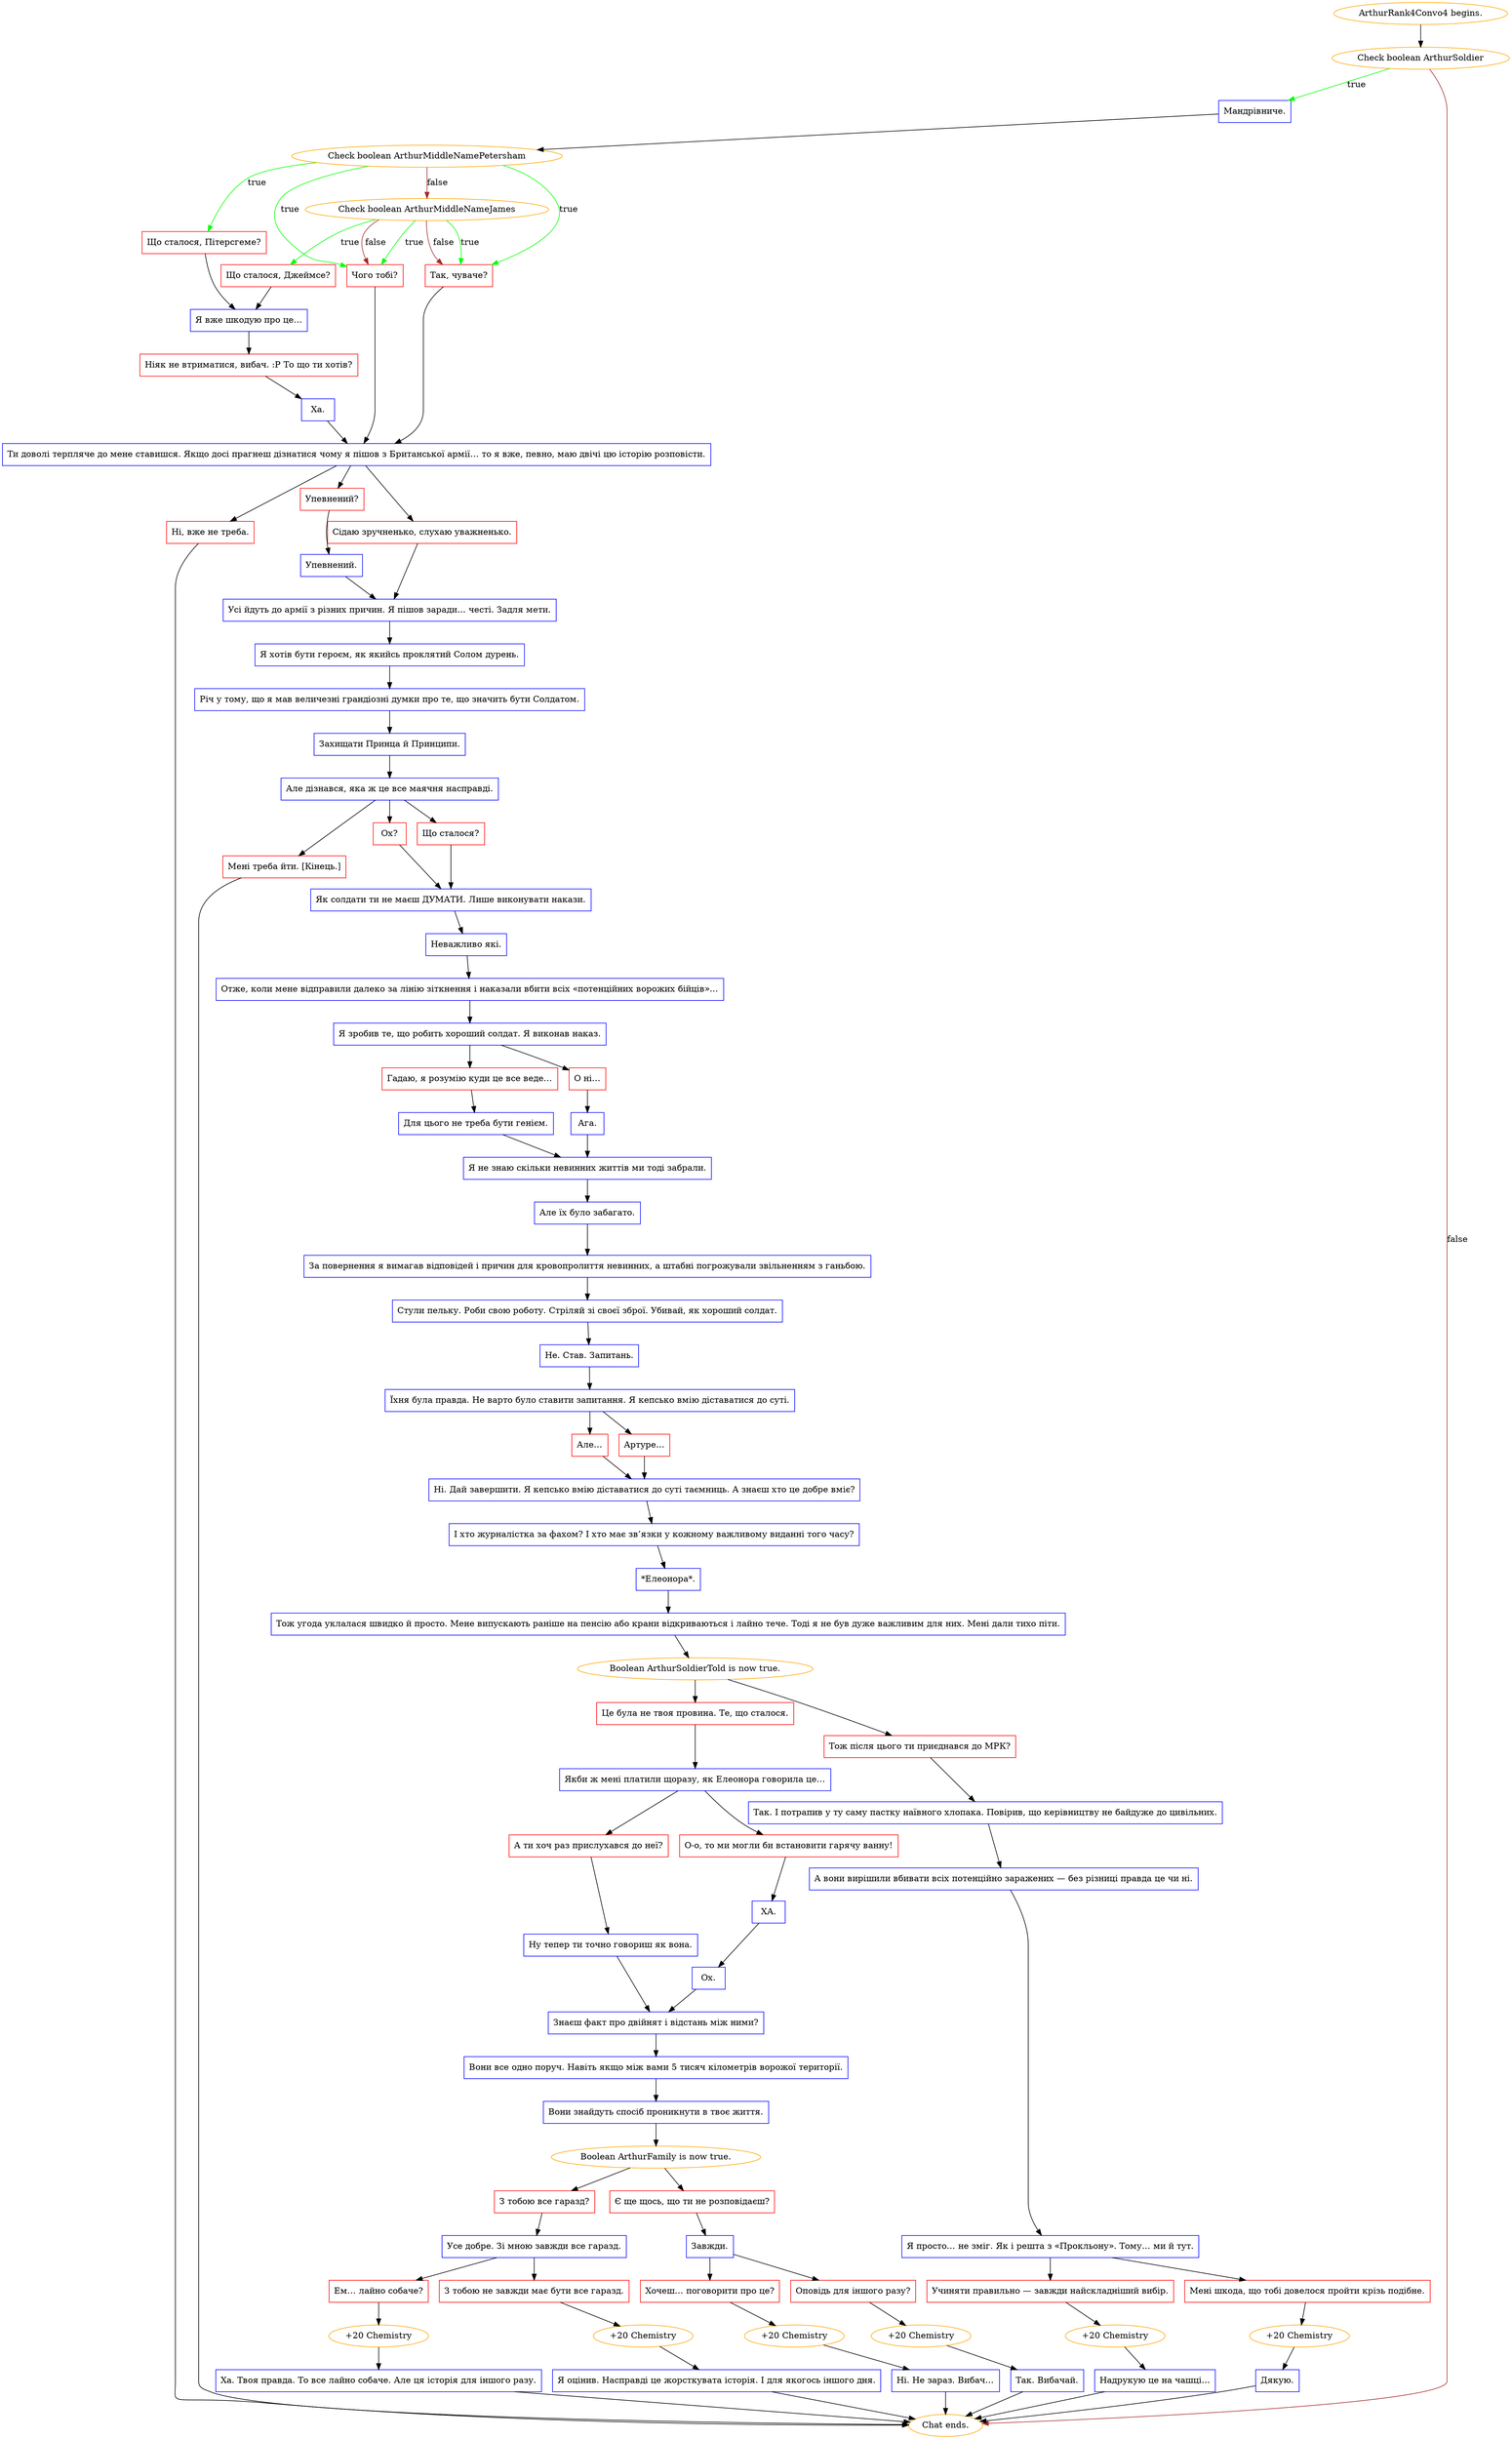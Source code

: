 digraph {
	"ArthurRank4Convo4 begins." [color=orange];
		"ArthurRank4Convo4 begins." -> j1651121292;
	j1651121292 [label="Check boolean ArthurSoldier",color=orange];
		j1651121292 -> j1954852045 [label=true,color=green];
		j1651121292 -> "Chat ends." [label=false,color=brown];
	j1954852045 [label="Мандрівниче.",shape=box,color=blue];
		j1954852045 -> j2062515714;
	"Chat ends." [color=orange];
	j2062515714 [label="Check boolean ArthurMiddleNamePetersham",color=orange];
		j2062515714 -> j436283032 [label=true,color=green];
		j2062515714 -> j2214656128 [label=true,color=green];
		j2062515714 -> j3285134743 [label=true,color=green];
		j2062515714 -> j2878711458 [label=false,color=brown];
	j436283032 [label="Що сталося, Пітерсгеме?",shape=box,color=red];
		j436283032 -> j1003948406;
	j2214656128 [label="Чого тобі?",shape=box,color=red];
		j2214656128 -> j3182248561;
	j3285134743 [label="Так, чуваче?",shape=box,color=red];
		j3285134743 -> j3182248561;
	j2878711458 [label="Check boolean ArthurMiddleNameJames",color=orange];
		j2878711458 -> j2202621150 [label=true,color=green];
		j2878711458 -> j2214656128 [label=true,color=green];
		j2878711458 -> j3285134743 [label=true,color=green];
		j2878711458 -> j2214656128 [label=false,color=brown];
		j2878711458 -> j3285134743 [label=false,color=brown];
	j1003948406 [label="Я вже шкодую про це…",shape=box,color=blue];
		j1003948406 -> j91938711;
	j3182248561 [label="Ти доволі терпляче до мене ставишся. Якщо досі прагнеш дізнатися чому я пішов з Британської армії… то я вже, певно, маю двічі цю історію розповісти.",shape=box,color=blue];
		j3182248561 -> j3572824419;
		j3182248561 -> j2389508588;
		j3182248561 -> j305693685;
	j2202621150 [label="Що сталося, Джеймсе?",shape=box,color=red];
		j2202621150 -> j1003948406;
	j91938711 [label="Ніяк не втриматися, вибач. :Р То що ти хотів?",shape=box,color=red];
		j91938711 -> j912873757;
	j3572824419 [label="Упевнений?",shape=box,color=red];
		j3572824419 -> j2823082787;
	j2389508588 [label="Сідаю зручненько, слухаю уважненько.",shape=box,color=red];
		j2389508588 -> j4177148965;
	j305693685 [label="Ні, вже не треба.",shape=box,color=red];
		j305693685 -> "Chat ends.";
	j912873757 [label="Ха.",shape=box,color=blue];
		j912873757 -> j3182248561;
	j2823082787 [label="Упевнений.",shape=box,color=blue];
		j2823082787 -> j4177148965;
	j4177148965 [label="Усі йдуть до армії з різних причин. Я пішов заради… честі. Задля мети.",shape=box,color=blue];
		j4177148965 -> j1128792333;
	j1128792333 [label="Я хотів бути героєм, як якийсь проклятий Солом дурень.",shape=box,color=blue];
		j1128792333 -> j2845518644;
	j2845518644 [label="Річ у тому, що я мав величезні грандіозні думки про те, що значить бути Солдатом.",shape=box,color=blue];
		j2845518644 -> j3979831866;
	j3979831866 [label="Захищати Принца й Принципи.",shape=box,color=blue];
		j3979831866 -> j1377252484;
	j1377252484 [label="Але дізнався, яка ж це все маячня насправді.",shape=box,color=blue];
		j1377252484 -> j124255524;
		j1377252484 -> j263304074;
		j1377252484 -> j4165291398;
	j124255524 [label="Що сталося?",shape=box,color=red];
		j124255524 -> j2567523984;
	j263304074 [label="Ох?",shape=box,color=red];
		j263304074 -> j2567523984;
	j4165291398 [label="Мені треба йти. [Кінець.]",shape=box,color=red];
		j4165291398 -> "Chat ends.";
	j2567523984 [label="Як солдати ти не маєш ДУМАТИ. Лише виконувати накази.",shape=box,color=blue];
		j2567523984 -> j3771348674;
	j3771348674 [label="Неважливо які.",shape=box,color=blue];
		j3771348674 -> j283261944;
	j283261944 [label="Отже, коли мене відправили далеко за лінію зіткнення і наказали вбити всіх «потенційних ворожих бійців»…",shape=box,color=blue];
		j283261944 -> j3512139793;
	j3512139793 [label="Я зробив те, що робить хороший солдат. Я виконав наказ.",shape=box,color=blue];
		j3512139793 -> j4224253533;
		j3512139793 -> j2366989548;
	j4224253533 [label="Гадаю, я розумію куди це все веде…",shape=box,color=red];
		j4224253533 -> j1925857932;
	j2366989548 [label="О ні…",shape=box,color=red];
		j2366989548 -> j4031090446;
	j1925857932 [label="Для цього не треба бути генієм.",shape=box,color=blue];
		j1925857932 -> j210935330;
	j4031090446 [label="Ага.",shape=box,color=blue];
		j4031090446 -> j210935330;
	j210935330 [label="Я не знаю скільки невинних життів ми тоді забрали.",shape=box,color=blue];
		j210935330 -> j2317101707;
	j2317101707 [label="Але їх було забагато.",shape=box,color=blue];
		j2317101707 -> j148177393;
	j148177393 [label="За повернення я вимагав відповідей і причин для кровопролиття невинних, а штабні погрожували звільненням з ганьбою.",shape=box,color=blue];
		j148177393 -> j3250543172;
	j3250543172 [label="Стули пельку. Роби свою роботу. Стріляй зі своєї зброї. Убивай, як хороший солдат.",shape=box,color=blue];
		j3250543172 -> j3606777500;
	j3606777500 [label="Не. Став. Запитань.",shape=box,color=blue];
		j3606777500 -> j4263016059;
	j4263016059 [label="Їхня була правда. Не варто було ставити запитання. Я кепсько вмію діставатися до суті.",shape=box,color=blue];
		j4263016059 -> j1645744800;
		j4263016059 -> j2274242731;
	j1645744800 [label="Але…",shape=box,color=red];
		j1645744800 -> j3849879446;
	j2274242731 [label="Артуре…",shape=box,color=red];
		j2274242731 -> j3849879446;
	j3849879446 [label="Ні. Дай завершити. Я кепсько вмію діставатися до суті таємниць. А знаєш хто це добре вміє?",shape=box,color=blue];
		j3849879446 -> j743846551;
	j743846551 [label="І хто журналістка за фахом? І хто має зв’язки у кожному важливому виданні того часу?",shape=box,color=blue];
		j743846551 -> j1983313583;
	j1983313583 [label="*Елеонора*.",shape=box,color=blue];
		j1983313583 -> j1023960708;
	j1023960708 [label="Тож угода уклалася швидко й просто. Мене випускають раніше на пенсію або крани відкриваються і лайно тече. Тоді я не був дуже важливим для них. Мені дали тихо піти.",shape=box,color=blue];
		j1023960708 -> j1539124429;
	j1539124429 [label="Boolean ArthurSoldierTold is now true.",color=orange];
		j1539124429 -> j1883061412;
		j1539124429 -> j2859664057;
	j1883061412 [label="Тож після цього ти приєднався до МРК?",shape=box,color=red];
		j1883061412 -> j2809255121;
	j2859664057 [label="Це була не твоя провина. Те, що сталося.",shape=box,color=red];
		j2859664057 -> j1739155755;
	j2809255121 [label="Так. І потрапив у ту саму пастку наївного хлопака. Повірив, що керівництву не байдуже до цивільних.",shape=box,color=blue];
		j2809255121 -> j457434905;
	j1739155755 [label="Якби ж мені платили щоразу, як Елеонора говорила це…",shape=box,color=blue];
		j1739155755 -> j3005488050;
		j1739155755 -> j921215462;
	j457434905 [label="А вони вирішили вбивати всіх потенційно заражених — без різниці правда це чи ні.",shape=box,color=blue];
		j457434905 -> j3449946228;
	j3005488050 [label="А ти хоч раз прислухався до неї?",shape=box,color=red];
		j3005488050 -> j3627574154;
	j921215462 [label="О-о, то ми могли би встановити гарячу ванну!",shape=box,color=red];
		j921215462 -> j2854807270;
	j3449946228 [label="Я просто… не зміг. Як і решта з «Прокльону». Тому… ми й тут.",shape=box,color=blue];
		j3449946228 -> j1826093720;
		j3449946228 -> j2707811854;
	j3627574154 [label="Ну тепер ти точно говориш як вона.",shape=box,color=blue];
		j3627574154 -> j2681361746;
	j2854807270 [label="ХА.",shape=box,color=blue];
		j2854807270 -> j2556135997;
	j1826093720 [label="Мені шкода, що тобі довелося пройти крізь подібне.",shape=box,color=red];
		j1826093720 -> j3386923233;
	j2707811854 [label="Учиняти правильно — завжди найскладніший вибір.",shape=box,color=red];
		j2707811854 -> j1139555884;
	j2681361746 [label="Знаєш факт про двійнят і відстань між ними?",shape=box,color=blue];
		j2681361746 -> j559203608;
	j2556135997 [label="Ох.",shape=box,color=blue];
		j2556135997 -> j2681361746;
	j3386923233 [label="+20 Chemistry",color=orange];
		j3386923233 -> j3405882943;
	j1139555884 [label="+20 Chemistry",color=orange];
		j1139555884 -> j2610843397;
	j559203608 [label="Вони все одно поруч. Навіть якщо між вами 5 тисяч кілометрів ворожої території.",shape=box,color=blue];
		j559203608 -> j3710520942;
	j3405882943 [label="Дякую.",shape=box,color=blue];
		j3405882943 -> "Chat ends.";
	j2610843397 [label="Надрукую це на чашці…",shape=box,color=blue];
		j2610843397 -> "Chat ends.";
	j3710520942 [label="Вони знайдуть спосіб проникнути в твоє життя.",shape=box,color=blue];
		j3710520942 -> j730258552;
	j730258552 [label="Boolean ArthurFamily is now true.",color=orange];
		j730258552 -> j1606448322;
		j730258552 -> j2859166051;
	j1606448322 [label="З тобою все гаразд?",shape=box,color=red];
		j1606448322 -> j738292472;
	j2859166051 [label="Є ще щось, що ти не розповідаєш?",shape=box,color=red];
		j2859166051 -> j671565641;
	j738292472 [label="Усе добре. Зі мною завжди все гаразд.",shape=box,color=blue];
		j738292472 -> j2523409510;
		j738292472 -> j1094492959;
	j671565641 [label="Завжди.",shape=box,color=blue];
		j671565641 -> j4166241419;
		j671565641 -> j325472485;
	j2523409510 [label="З тобою не завжди має бути все гаразд.",shape=box,color=red];
		j2523409510 -> j3244307249;
	j1094492959 [label="Ем… лайно собаче?",shape=box,color=red];
		j1094492959 -> j3228152989;
	j4166241419 [label="Оповідь для іншого разу?",shape=box,color=red];
		j4166241419 -> j396276247;
	j325472485 [label="Хочеш… поговорити про це?",shape=box,color=red];
		j325472485 -> j1250961573;
	j3244307249 [label="+20 Chemistry",color=orange];
		j3244307249 -> j2446266125;
	j3228152989 [label="+20 Chemistry",color=orange];
		j3228152989 -> j206112413;
	j396276247 [label="+20 Chemistry",color=orange];
		j396276247 -> j4171644949;
	j1250961573 [label="+20 Chemistry",color=orange];
		j1250961573 -> j660191839;
	j2446266125 [label="Я оцінив. Насправді це жорсткувата історія. І для якогось іншого дня.",shape=box,color=blue];
		j2446266125 -> "Chat ends.";
	j206112413 [label="Ха. Твоя правда. То все лайно собаче. Але ця історія для іншого разу.",shape=box,color=blue];
		j206112413 -> "Chat ends.";
	j4171644949 [label="Так. Вибачай.",shape=box,color=blue];
		j4171644949 -> "Chat ends.";
	j660191839 [label="Ні. Не зараз. Вибач…",shape=box,color=blue];
		j660191839 -> "Chat ends.";
}
